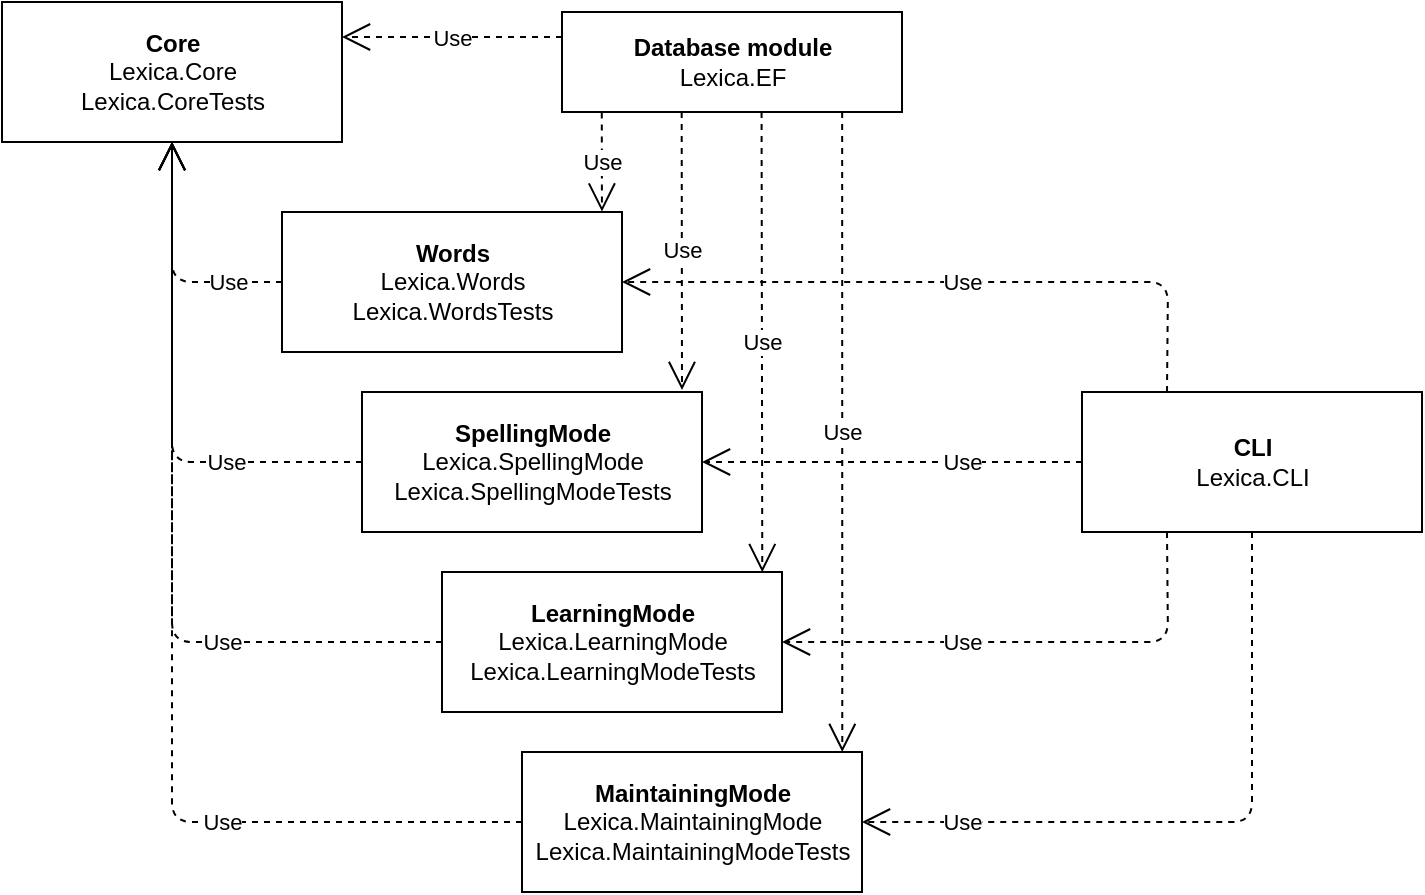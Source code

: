 <mxfile version="14.1.8" type="device"><diagram id="9Nv5eYnEoM39-amiIuQt" name="Page-1"><mxGraphModel dx="1185" dy="670" grid="1" gridSize="10" guides="1" tooltips="1" connect="1" arrows="1" fold="1" page="1" pageScale="1" pageWidth="850" pageHeight="1100" math="0" shadow="0"><root><mxCell id="0"/><mxCell id="1" parent="0"/><mxCell id="XM9_wNmv3vuSkPGxzD6C-1" value="&lt;b&gt;Core&lt;/b&gt;&lt;br&gt;Lexica.Core&lt;br&gt;Lexica.CoreTests" style="html=1;" parent="1" vertex="1"><mxGeometry x="50" y="55" width="170" height="70" as="geometry"/></mxCell><mxCell id="9nQwiUiNptcS2TidBuf4-2" value="&lt;b&gt;Database module&lt;/b&gt;&lt;br&gt;Lexica.EF" style="html=1;" parent="1" vertex="1"><mxGeometry x="330" y="60" width="170" height="50" as="geometry"/></mxCell><mxCell id="9nQwiUiNptcS2TidBuf4-9" value="&lt;b&gt;SpellingMode&lt;/b&gt;&lt;br&gt;Lexica.SpellingMode&lt;br&gt;Lexica.SpellingModeTests" style="html=1;" parent="1" vertex="1"><mxGeometry x="230" y="250" width="170" height="70" as="geometry"/></mxCell><mxCell id="9nQwiUiNptcS2TidBuf4-18" value="&lt;b&gt;CLI&lt;/b&gt;&lt;br&gt;Lexica.CLI" style="html=1;" parent="1" vertex="1"><mxGeometry x="590" y="250" width="170" height="70" as="geometry"/></mxCell><mxCell id="9nQwiUiNptcS2TidBuf4-20" value="&lt;b&gt;LearningMode&lt;/b&gt;&lt;br&gt;Lexica.LearningMode&lt;br&gt;Lexica.LearningModeTests" style="html=1;" parent="1" vertex="1"><mxGeometry x="270" y="340" width="170" height="70" as="geometry"/></mxCell><mxCell id="9nQwiUiNptcS2TidBuf4-21" value="&lt;b&gt;MaintainingMode&lt;/b&gt;&lt;br&gt;Lexica.MaintainingMode&lt;br&gt;Lexica.MaintainingModeTests" style="html=1;" parent="1" vertex="1"><mxGeometry x="310" y="430" width="170" height="70" as="geometry"/></mxCell><mxCell id="9nQwiUiNptcS2TidBuf4-22" value="&lt;b&gt;Words&lt;/b&gt;&lt;br&gt;Lexica.Words&lt;br&gt;Lexica.WordsTests" style="html=1;" parent="1" vertex="1"><mxGeometry x="190" y="160" width="170" height="70" as="geometry"/></mxCell><mxCell id="9nQwiUiNptcS2TidBuf4-23" value="Use" style="endArrow=open;endSize=12;dashed=1;html=1;exitX=0;exitY=0.5;exitDx=0;exitDy=0;entryX=0.5;entryY=1;entryDx=0;entryDy=0;" parent="1" source="9nQwiUiNptcS2TidBuf4-22" target="XM9_wNmv3vuSkPGxzD6C-1" edge="1"><mxGeometry x="-0.556" width="160" relative="1" as="geometry"><mxPoint x="110" y="360" as="sourcePoint"/><mxPoint x="135" y="130" as="targetPoint"/><Array as="points"><mxPoint x="135" y="195"/></Array><mxPoint as="offset"/></mxGeometry></mxCell><mxCell id="9nQwiUiNptcS2TidBuf4-24" value="Use" style="endArrow=open;endSize=12;dashed=1;html=1;exitX=0;exitY=0.5;exitDx=0;exitDy=0;entryX=0.5;entryY=1;entryDx=0;entryDy=0;" parent="1" source="9nQwiUiNptcS2TidBuf4-9" target="XM9_wNmv3vuSkPGxzD6C-1" edge="1"><mxGeometry x="-0.467" width="160" relative="1" as="geometry"><mxPoint x="50" y="320" as="sourcePoint"/><mxPoint x="180" y="200" as="targetPoint"/><Array as="points"><mxPoint x="135" y="285"/></Array><mxPoint as="offset"/></mxGeometry></mxCell><mxCell id="9nQwiUiNptcS2TidBuf4-25" value="Use" style="endArrow=open;endSize=12;dashed=1;html=1;exitX=0;exitY=0.5;exitDx=0;exitDy=0;entryX=0.5;entryY=1;entryDx=0;entryDy=0;" parent="1" source="9nQwiUiNptcS2TidBuf4-20" target="XM9_wNmv3vuSkPGxzD6C-1" edge="1"><mxGeometry x="-0.429" width="160" relative="1" as="geometry"><mxPoint x="100" y="330" as="sourcePoint"/><mxPoint x="260" y="330" as="targetPoint"/><Array as="points"><mxPoint x="135" y="375"/></Array><mxPoint as="offset"/></mxGeometry></mxCell><mxCell id="9nQwiUiNptcS2TidBuf4-26" value="Use" style="endArrow=open;endSize=12;dashed=1;html=1;exitX=0;exitY=0.5;exitDx=0;exitDy=0;entryX=0.5;entryY=1;entryDx=0;entryDy=0;" parent="1" source="9nQwiUiNptcS2TidBuf4-21" target="XM9_wNmv3vuSkPGxzD6C-1" edge="1"><mxGeometry x="-0.417" width="160" relative="1" as="geometry"><mxPoint x="60" y="370" as="sourcePoint"/><mxPoint x="220" y="370" as="targetPoint"/><Array as="points"><mxPoint x="135" y="465"/></Array><mxPoint as="offset"/></mxGeometry></mxCell><mxCell id="9nQwiUiNptcS2TidBuf4-27" value="Use" style="endArrow=open;endSize=12;dashed=1;html=1;exitX=0.117;exitY=1.005;exitDx=0;exitDy=0;entryX=0.941;entryY=-0.003;entryDx=0;entryDy=0;entryPerimeter=0;exitPerimeter=0;" parent="1" source="9nQwiUiNptcS2TidBuf4-2" target="9nQwiUiNptcS2TidBuf4-22" edge="1"><mxGeometry width="160" relative="1" as="geometry"><mxPoint x="550" y="110" as="sourcePoint"/><mxPoint x="710" y="110" as="targetPoint"/></mxGeometry></mxCell><mxCell id="IcJwkEi8xmkKkWFhnT5C-1" value="Use" style="endArrow=open;endSize=12;dashed=1;html=1;exitX=0;exitY=0.25;exitDx=0;exitDy=0;entryX=1;entryY=0.25;entryDx=0;entryDy=0;" parent="1" source="9nQwiUiNptcS2TidBuf4-2" target="XM9_wNmv3vuSkPGxzD6C-1" edge="1"><mxGeometry width="160" relative="1" as="geometry"><mxPoint x="375" y="120" as="sourcePoint"/><mxPoint x="375" y="170" as="targetPoint"/></mxGeometry></mxCell><mxCell id="pOlwA87GwW1tTOiIWTnh-2" value="Use" style="endArrow=open;endSize=12;dashed=1;html=1;exitX=0.352;exitY=1;exitDx=0;exitDy=0;exitPerimeter=0;" edge="1" parent="1" source="9nQwiUiNptcS2TidBuf4-2"><mxGeometry width="160" relative="1" as="geometry"><mxPoint x="337.6" y="121.05" as="sourcePoint"/><mxPoint x="390" y="249" as="targetPoint"/></mxGeometry></mxCell><mxCell id="pOlwA87GwW1tTOiIWTnh-3" value="Use" style="endArrow=open;endSize=12;dashed=1;html=1;exitX=0.587;exitY=1;exitDx=0;exitDy=0;exitPerimeter=0;entryX=0.942;entryY=0.001;entryDx=0;entryDy=0;entryPerimeter=0;" edge="1" parent="1" source="9nQwiUiNptcS2TidBuf4-2" target="9nQwiUiNptcS2TidBuf4-20"><mxGeometry width="160" relative="1" as="geometry"><mxPoint x="422" y="109" as="sourcePoint"/><mxPoint x="432" y="340" as="targetPoint"/></mxGeometry></mxCell><mxCell id="pOlwA87GwW1tTOiIWTnh-4" value="Use" style="endArrow=open;endSize=12;dashed=1;html=1;exitX=0.824;exitY=1;exitDx=0;exitDy=0;exitPerimeter=0;entryX=0.942;entryY=0;entryDx=0;entryDy=0;entryPerimeter=0;" edge="1" parent="1" source="9nQwiUiNptcS2TidBuf4-2" target="9nQwiUiNptcS2TidBuf4-21"><mxGeometry width="160" relative="1" as="geometry"><mxPoint x="439.79" y="120" as="sourcePoint"/><mxPoint x="440.14" y="350.07" as="targetPoint"/></mxGeometry></mxCell><mxCell id="pOlwA87GwW1tTOiIWTnh-5" value="Use" style="endArrow=open;endSize=12;dashed=1;html=1;exitX=0.25;exitY=0;exitDx=0;exitDy=0;entryX=1;entryY=0.5;entryDx=0;entryDy=0;" edge="1" parent="1" source="9nQwiUiNptcS2TidBuf4-18" target="9nQwiUiNptcS2TidBuf4-22"><mxGeometry x="-0.037" width="160" relative="1" as="geometry"><mxPoint x="580.0" y="150" as="sourcePoint"/><mxPoint x="580.08" y="199.54" as="targetPoint"/><Array as="points"><mxPoint x="633" y="195"/></Array><mxPoint as="offset"/></mxGeometry></mxCell><mxCell id="pOlwA87GwW1tTOiIWTnh-7" value="Use" style="endArrow=open;endSize=12;dashed=1;html=1;exitX=0;exitY=0.5;exitDx=0;exitDy=0;entryX=1;entryY=0.5;entryDx=0;entryDy=0;" edge="1" parent="1" source="9nQwiUiNptcS2TidBuf4-18" target="9nQwiUiNptcS2TidBuf4-9"><mxGeometry x="-0.368" width="160" relative="1" as="geometry"><mxPoint x="399.84" y="120" as="sourcePoint"/><mxPoint x="400" y="259" as="targetPoint"/><mxPoint as="offset"/></mxGeometry></mxCell><mxCell id="pOlwA87GwW1tTOiIWTnh-8" value="Use" style="endArrow=open;endSize=12;dashed=1;html=1;exitX=0.25;exitY=1;exitDx=0;exitDy=0;entryX=1;entryY=0.5;entryDx=0;entryDy=0;" edge="1" parent="1" source="9nQwiUiNptcS2TidBuf4-18" target="9nQwiUiNptcS2TidBuf4-20"><mxGeometry x="0.274" width="160" relative="1" as="geometry"><mxPoint x="600" y="295" as="sourcePoint"/><mxPoint x="410" y="295" as="targetPoint"/><Array as="points"><mxPoint x="633" y="375"/></Array><mxPoint as="offset"/></mxGeometry></mxCell><mxCell id="pOlwA87GwW1tTOiIWTnh-9" value="Use" style="endArrow=open;endSize=12;dashed=1;html=1;exitX=0.5;exitY=1;exitDx=0;exitDy=0;entryX=1;entryY=0.5;entryDx=0;entryDy=0;" edge="1" parent="1" source="9nQwiUiNptcS2TidBuf4-18" target="9nQwiUiNptcS2TidBuf4-21"><mxGeometry x="0.706" width="160" relative="1" as="geometry"><mxPoint x="642.5" y="330" as="sourcePoint"/><mxPoint x="450" y="385" as="targetPoint"/><Array as="points"><mxPoint x="675" y="465"/></Array><mxPoint as="offset"/></mxGeometry></mxCell></root></mxGraphModel></diagram></mxfile>